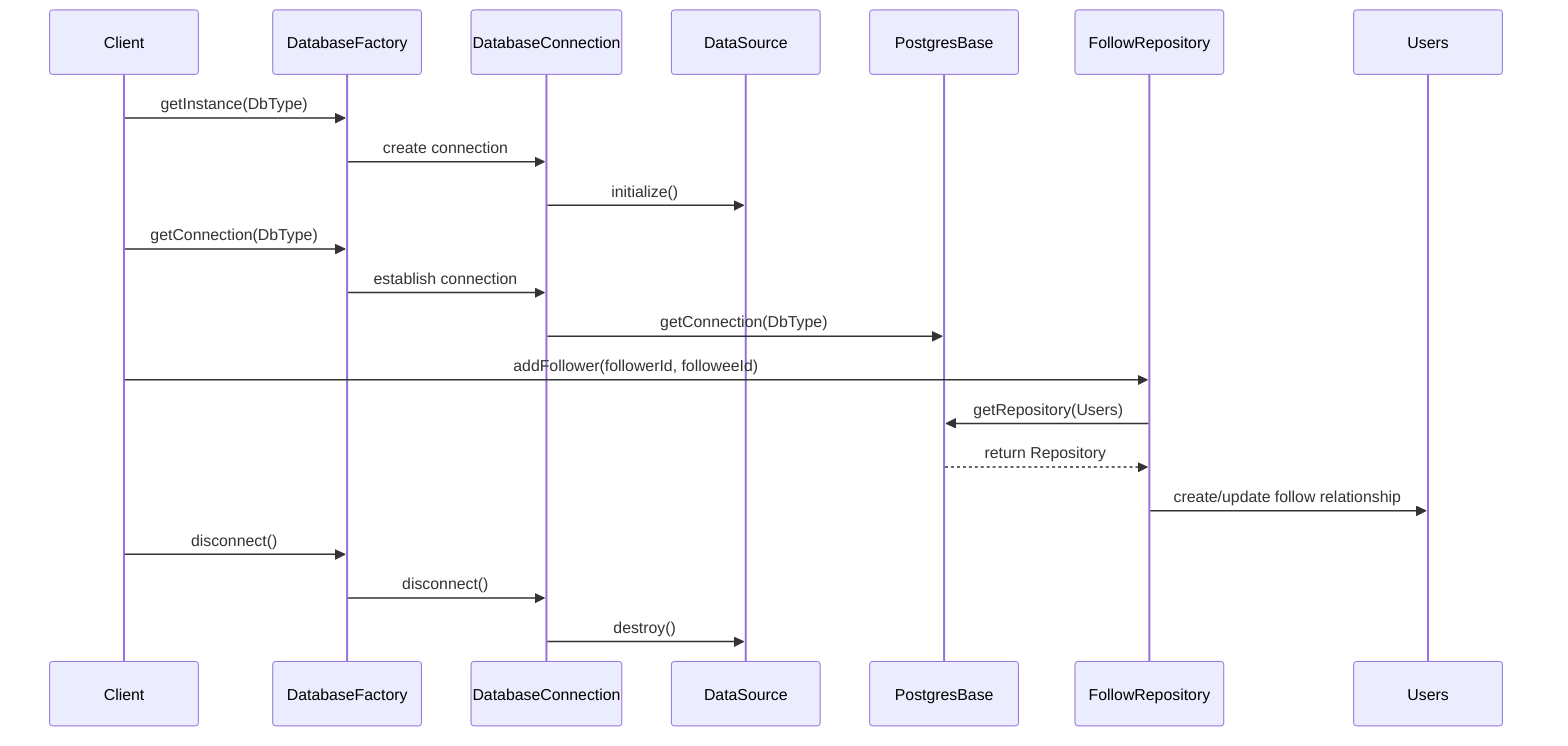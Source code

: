 sequenceDiagram
    participant Client
    participant DatabaseFactory
    participant DatabaseConnection
    participant DataSource
    participant PostgresBase
    participant FollowRepository
    participant Users

    Client->>DatabaseFactory: getInstance(DbType)
    DatabaseFactory->>DatabaseConnection: create connection
    DatabaseConnection->>DataSource: initialize()
    
    Client->>DatabaseFactory: getConnection(DbType)
    DatabaseFactory->>DatabaseConnection: establish connection
    DatabaseConnection->>PostgresBase: getConnection(DbType)
    
    Client->>FollowRepository: addFollower(followerId, followeeId)
    FollowRepository->>PostgresBase: getRepository(Users)
    PostgresBase-->>FollowRepository: return Repository
    
    FollowRepository->>Users: create/update follow relationship
    
    Client->>DatabaseFactory: disconnect()
    DatabaseFactory->>DatabaseConnection: disconnect()
    DatabaseConnection->>DataSource: destroy()